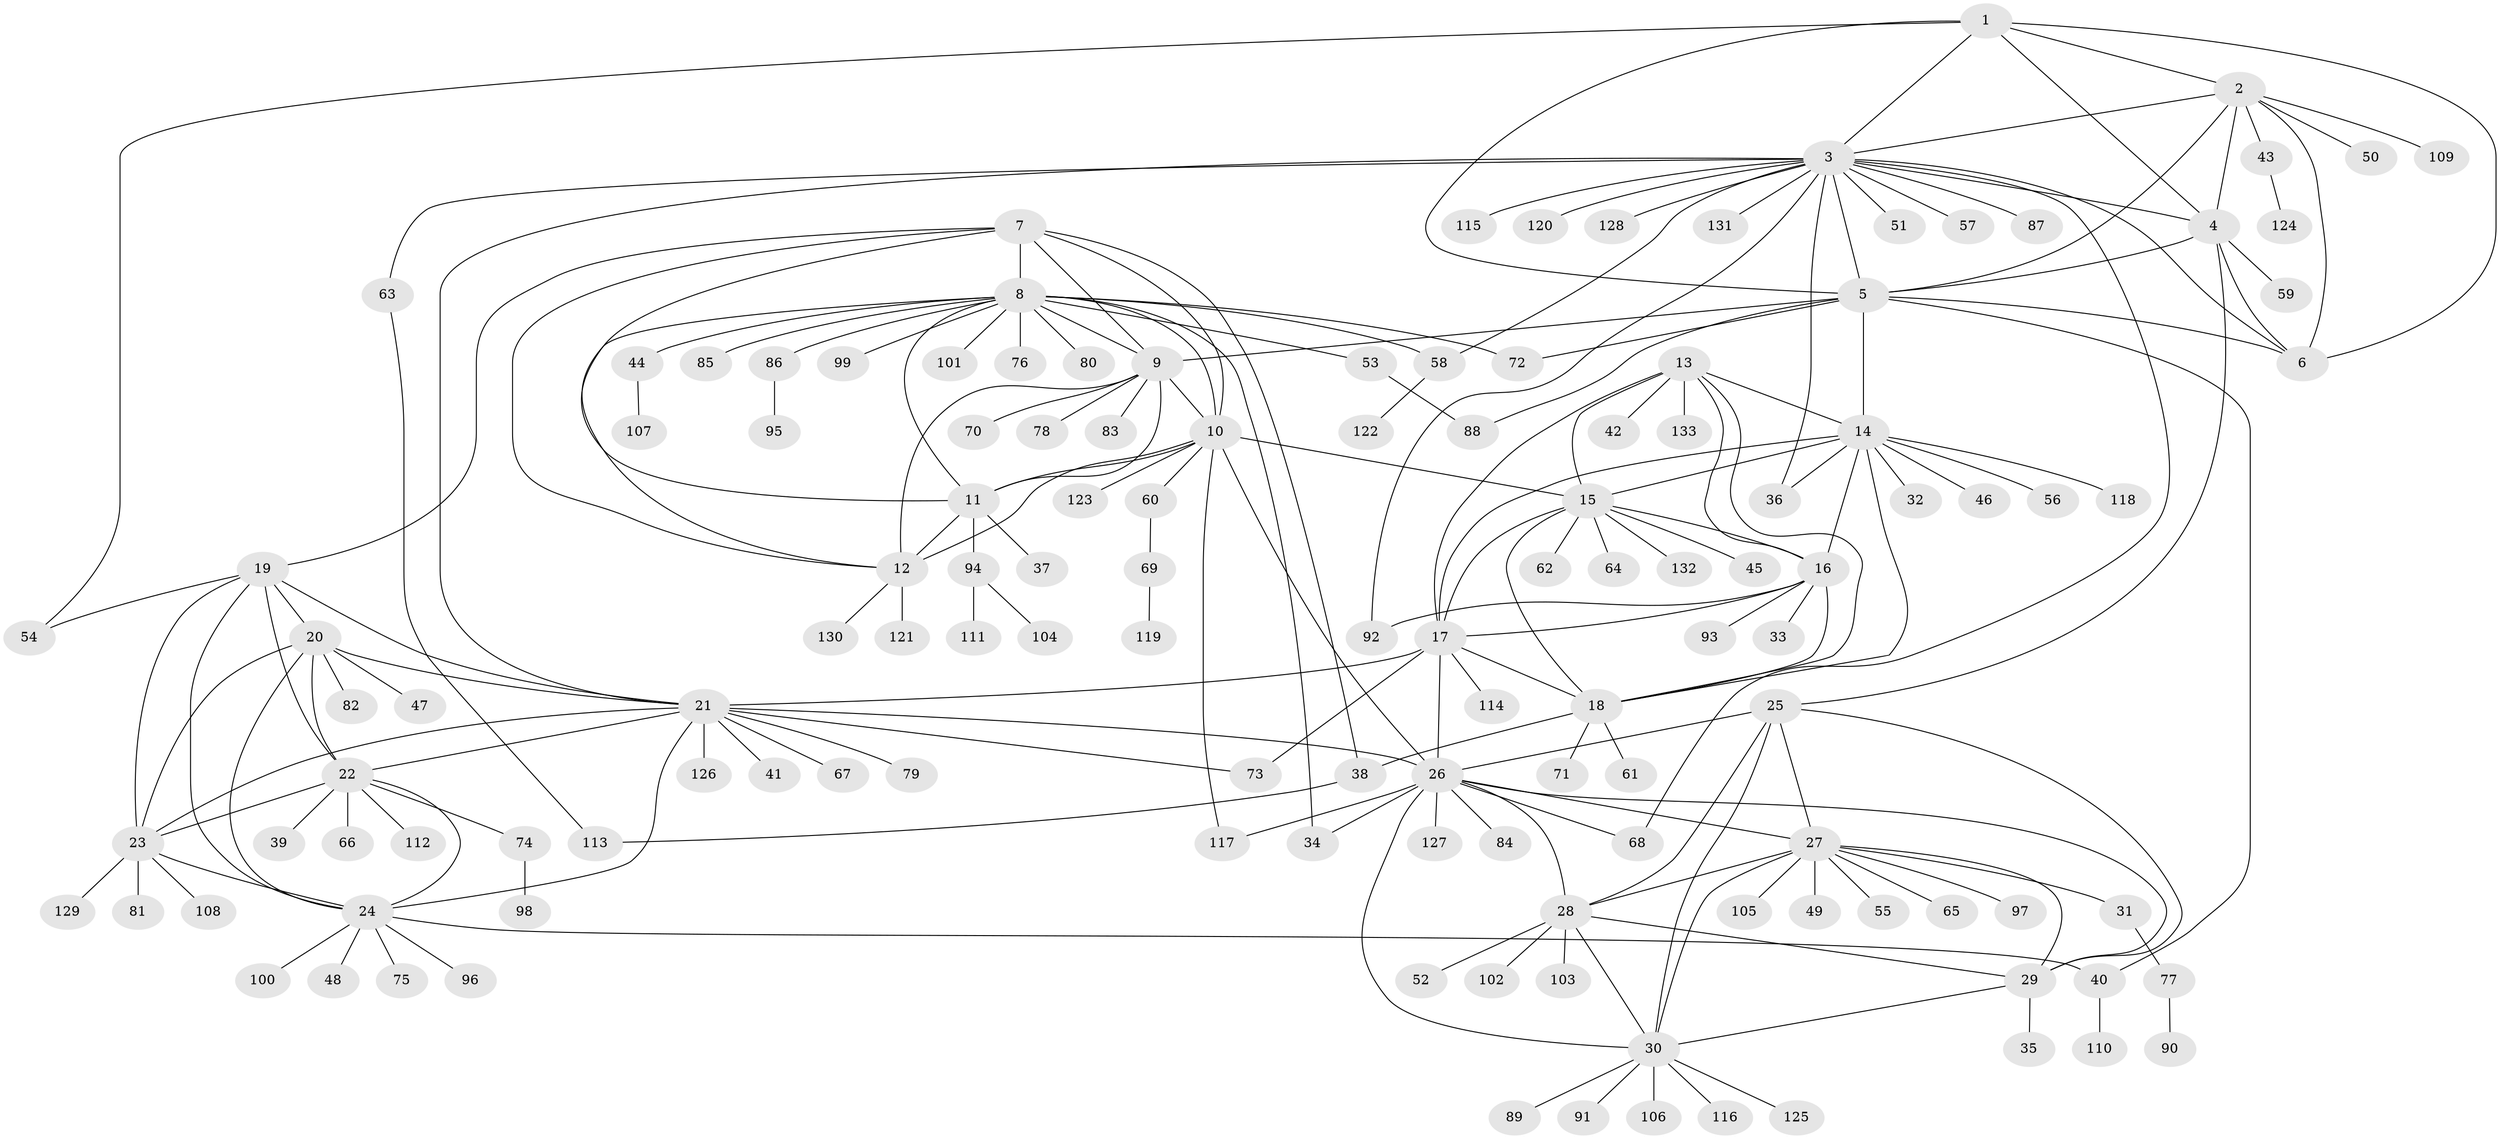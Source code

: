 // Generated by graph-tools (version 1.1) at 2025/37/03/09/25 02:37:24]
// undirected, 133 vertices, 201 edges
graph export_dot {
graph [start="1"]
  node [color=gray90,style=filled];
  1;
  2;
  3;
  4;
  5;
  6;
  7;
  8;
  9;
  10;
  11;
  12;
  13;
  14;
  15;
  16;
  17;
  18;
  19;
  20;
  21;
  22;
  23;
  24;
  25;
  26;
  27;
  28;
  29;
  30;
  31;
  32;
  33;
  34;
  35;
  36;
  37;
  38;
  39;
  40;
  41;
  42;
  43;
  44;
  45;
  46;
  47;
  48;
  49;
  50;
  51;
  52;
  53;
  54;
  55;
  56;
  57;
  58;
  59;
  60;
  61;
  62;
  63;
  64;
  65;
  66;
  67;
  68;
  69;
  70;
  71;
  72;
  73;
  74;
  75;
  76;
  77;
  78;
  79;
  80;
  81;
  82;
  83;
  84;
  85;
  86;
  87;
  88;
  89;
  90;
  91;
  92;
  93;
  94;
  95;
  96;
  97;
  98;
  99;
  100;
  101;
  102;
  103;
  104;
  105;
  106;
  107;
  108;
  109;
  110;
  111;
  112;
  113;
  114;
  115;
  116;
  117;
  118;
  119;
  120;
  121;
  122;
  123;
  124;
  125;
  126;
  127;
  128;
  129;
  130;
  131;
  132;
  133;
  1 -- 2;
  1 -- 3;
  1 -- 4;
  1 -- 5;
  1 -- 6;
  1 -- 54;
  2 -- 3;
  2 -- 4;
  2 -- 5;
  2 -- 6;
  2 -- 43;
  2 -- 50;
  2 -- 109;
  3 -- 4;
  3 -- 5;
  3 -- 6;
  3 -- 21;
  3 -- 36;
  3 -- 51;
  3 -- 57;
  3 -- 58;
  3 -- 63;
  3 -- 68;
  3 -- 87;
  3 -- 92;
  3 -- 115;
  3 -- 120;
  3 -- 128;
  3 -- 131;
  4 -- 5;
  4 -- 6;
  4 -- 25;
  4 -- 59;
  5 -- 6;
  5 -- 9;
  5 -- 14;
  5 -- 40;
  5 -- 72;
  5 -- 88;
  7 -- 8;
  7 -- 9;
  7 -- 10;
  7 -- 11;
  7 -- 12;
  7 -- 19;
  7 -- 38;
  8 -- 9;
  8 -- 10;
  8 -- 11;
  8 -- 12;
  8 -- 34;
  8 -- 44;
  8 -- 53;
  8 -- 58;
  8 -- 72;
  8 -- 76;
  8 -- 80;
  8 -- 85;
  8 -- 86;
  8 -- 99;
  8 -- 101;
  9 -- 10;
  9 -- 11;
  9 -- 12;
  9 -- 70;
  9 -- 78;
  9 -- 83;
  10 -- 11;
  10 -- 12;
  10 -- 15;
  10 -- 26;
  10 -- 60;
  10 -- 117;
  10 -- 123;
  11 -- 12;
  11 -- 37;
  11 -- 94;
  12 -- 121;
  12 -- 130;
  13 -- 14;
  13 -- 15;
  13 -- 16;
  13 -- 17;
  13 -- 18;
  13 -- 42;
  13 -- 133;
  14 -- 15;
  14 -- 16;
  14 -- 17;
  14 -- 18;
  14 -- 32;
  14 -- 36;
  14 -- 46;
  14 -- 56;
  14 -- 118;
  15 -- 16;
  15 -- 17;
  15 -- 18;
  15 -- 45;
  15 -- 62;
  15 -- 64;
  15 -- 132;
  16 -- 17;
  16 -- 18;
  16 -- 33;
  16 -- 92;
  16 -- 93;
  17 -- 18;
  17 -- 21;
  17 -- 26;
  17 -- 73;
  17 -- 114;
  18 -- 38;
  18 -- 61;
  18 -- 71;
  19 -- 20;
  19 -- 21;
  19 -- 22;
  19 -- 23;
  19 -- 24;
  19 -- 54;
  20 -- 21;
  20 -- 22;
  20 -- 23;
  20 -- 24;
  20 -- 47;
  20 -- 82;
  21 -- 22;
  21 -- 23;
  21 -- 24;
  21 -- 26;
  21 -- 41;
  21 -- 67;
  21 -- 73;
  21 -- 79;
  21 -- 126;
  22 -- 23;
  22 -- 24;
  22 -- 39;
  22 -- 66;
  22 -- 74;
  22 -- 112;
  23 -- 24;
  23 -- 81;
  23 -- 108;
  23 -- 129;
  24 -- 40;
  24 -- 48;
  24 -- 75;
  24 -- 96;
  24 -- 100;
  25 -- 26;
  25 -- 27;
  25 -- 28;
  25 -- 29;
  25 -- 30;
  26 -- 27;
  26 -- 28;
  26 -- 29;
  26 -- 30;
  26 -- 34;
  26 -- 68;
  26 -- 84;
  26 -- 117;
  26 -- 127;
  27 -- 28;
  27 -- 29;
  27 -- 30;
  27 -- 31;
  27 -- 49;
  27 -- 55;
  27 -- 65;
  27 -- 97;
  27 -- 105;
  28 -- 29;
  28 -- 30;
  28 -- 52;
  28 -- 102;
  28 -- 103;
  29 -- 30;
  29 -- 35;
  30 -- 89;
  30 -- 91;
  30 -- 106;
  30 -- 116;
  30 -- 125;
  31 -- 77;
  38 -- 113;
  40 -- 110;
  43 -- 124;
  44 -- 107;
  53 -- 88;
  58 -- 122;
  60 -- 69;
  63 -- 113;
  69 -- 119;
  74 -- 98;
  77 -- 90;
  86 -- 95;
  94 -- 104;
  94 -- 111;
}
